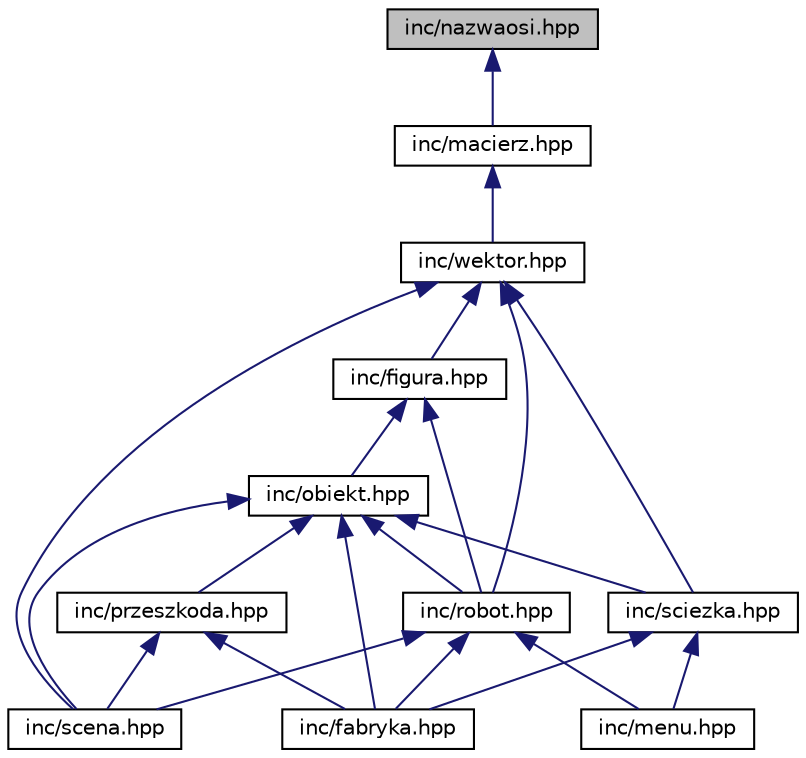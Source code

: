 digraph "inc/nazwaosi.hpp"
{
  edge [fontname="Helvetica",fontsize="10",labelfontname="Helvetica",labelfontsize="10"];
  node [fontname="Helvetica",fontsize="10",shape=record];
  Node1 [label="inc/nazwaosi.hpp",height=0.2,width=0.4,color="black", fillcolor="grey75", style="filled", fontcolor="black"];
  Node1 -> Node2 [dir="back",color="midnightblue",fontsize="10",style="solid",fontname="Helvetica"];
  Node2 [label="inc/macierz.hpp",height=0.2,width=0.4,color="black", fillcolor="white", style="filled",URL="$macierz_8hpp.html"];
  Node2 -> Node3 [dir="back",color="midnightblue",fontsize="10",style="solid",fontname="Helvetica"];
  Node3 [label="inc/wektor.hpp",height=0.2,width=0.4,color="black", fillcolor="white", style="filled",URL="$wektor_8hpp.html"];
  Node3 -> Node4 [dir="back",color="midnightblue",fontsize="10",style="solid",fontname="Helvetica"];
  Node4 [label="inc/figura.hpp",height=0.2,width=0.4,color="black", fillcolor="white", style="filled",URL="$figura_8hpp.html"];
  Node4 -> Node5 [dir="back",color="midnightblue",fontsize="10",style="solid",fontname="Helvetica"];
  Node5 [label="inc/robot.hpp",height=0.2,width=0.4,color="black", fillcolor="white", style="filled",URL="$robot_8hpp.html"];
  Node5 -> Node6 [dir="back",color="midnightblue",fontsize="10",style="solid",fontname="Helvetica"];
  Node6 [label="inc/fabryka.hpp",height=0.2,width=0.4,color="black", fillcolor="white", style="filled",URL="$fabryka_8hpp.html"];
  Node5 -> Node7 [dir="back",color="midnightblue",fontsize="10",style="solid",fontname="Helvetica"];
  Node7 [label="inc/menu.hpp",height=0.2,width=0.4,color="black", fillcolor="white", style="filled",URL="$menu_8hpp.html"];
  Node5 -> Node8 [dir="back",color="midnightblue",fontsize="10",style="solid",fontname="Helvetica"];
  Node8 [label="inc/scena.hpp",height=0.2,width=0.4,color="black", fillcolor="white", style="filled",URL="$scena_8hpp.html"];
  Node4 -> Node9 [dir="back",color="midnightblue",fontsize="10",style="solid",fontname="Helvetica"];
  Node9 [label="inc/obiekt.hpp",height=0.2,width=0.4,color="black", fillcolor="white", style="filled",URL="$obiekt_8hpp.html"];
  Node9 -> Node5 [dir="back",color="midnightblue",fontsize="10",style="solid",fontname="Helvetica"];
  Node9 -> Node10 [dir="back",color="midnightblue",fontsize="10",style="solid",fontname="Helvetica"];
  Node10 [label="inc/sciezka.hpp",height=0.2,width=0.4,color="black", fillcolor="white", style="filled",URL="$sciezka_8hpp.html"];
  Node10 -> Node6 [dir="back",color="midnightblue",fontsize="10",style="solid",fontname="Helvetica"];
  Node10 -> Node7 [dir="back",color="midnightblue",fontsize="10",style="solid",fontname="Helvetica"];
  Node9 -> Node11 [dir="back",color="midnightblue",fontsize="10",style="solid",fontname="Helvetica"];
  Node11 [label="inc/przeszkoda.hpp",height=0.2,width=0.4,color="black", fillcolor="white", style="filled",URL="$przeszkoda_8hpp_source.html"];
  Node11 -> Node6 [dir="back",color="midnightblue",fontsize="10",style="solid",fontname="Helvetica"];
  Node11 -> Node8 [dir="back",color="midnightblue",fontsize="10",style="solid",fontname="Helvetica"];
  Node9 -> Node6 [dir="back",color="midnightblue",fontsize="10",style="solid",fontname="Helvetica"];
  Node9 -> Node8 [dir="back",color="midnightblue",fontsize="10",style="solid",fontname="Helvetica"];
  Node3 -> Node5 [dir="back",color="midnightblue",fontsize="10",style="solid",fontname="Helvetica"];
  Node3 -> Node10 [dir="back",color="midnightblue",fontsize="10",style="solid",fontname="Helvetica"];
  Node3 -> Node8 [dir="back",color="midnightblue",fontsize="10",style="solid",fontname="Helvetica"];
}

